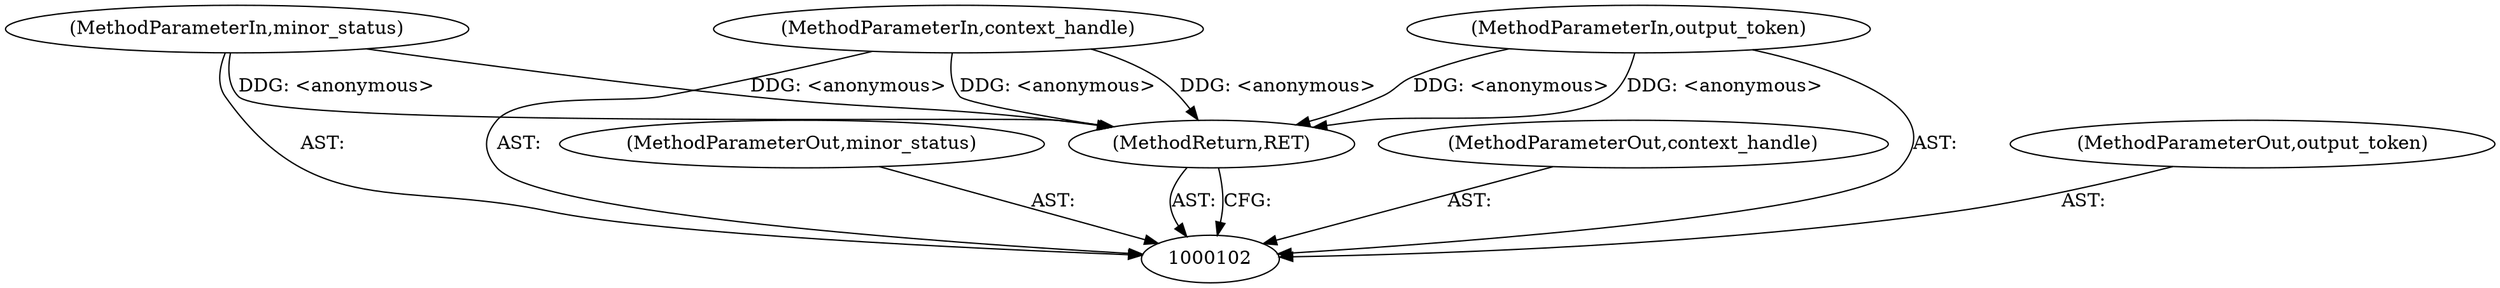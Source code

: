 digraph "0_krb5_56f7b1bc95a2a3eeb420e069e7655fb181ade5cf_2" {
"1000107" [label="(MethodReturn,RET)"];
"1000103" [label="(MethodParameterIn,minor_status)"];
"1000114" [label="(MethodParameterOut,minor_status)"];
"1000104" [label="(MethodParameterIn,context_handle)"];
"1000115" [label="(MethodParameterOut,context_handle)"];
"1000105" [label="(MethodParameterIn,output_token)"];
"1000116" [label="(MethodParameterOut,output_token)"];
"1000107" -> "1000102"  [label="AST: "];
"1000107" -> "1000102"  [label="CFG: "];
"1000105" -> "1000107"  [label="DDG: <anonymous>"];
"1000104" -> "1000107"  [label="DDG: <anonymous>"];
"1000103" -> "1000107"  [label="DDG: <anonymous>"];
"1000103" -> "1000102"  [label="AST: "];
"1000103" -> "1000107"  [label="DDG: <anonymous>"];
"1000114" -> "1000102"  [label="AST: "];
"1000104" -> "1000102"  [label="AST: "];
"1000104" -> "1000107"  [label="DDG: <anonymous>"];
"1000115" -> "1000102"  [label="AST: "];
"1000105" -> "1000102"  [label="AST: "];
"1000105" -> "1000107"  [label="DDG: <anonymous>"];
"1000116" -> "1000102"  [label="AST: "];
}
